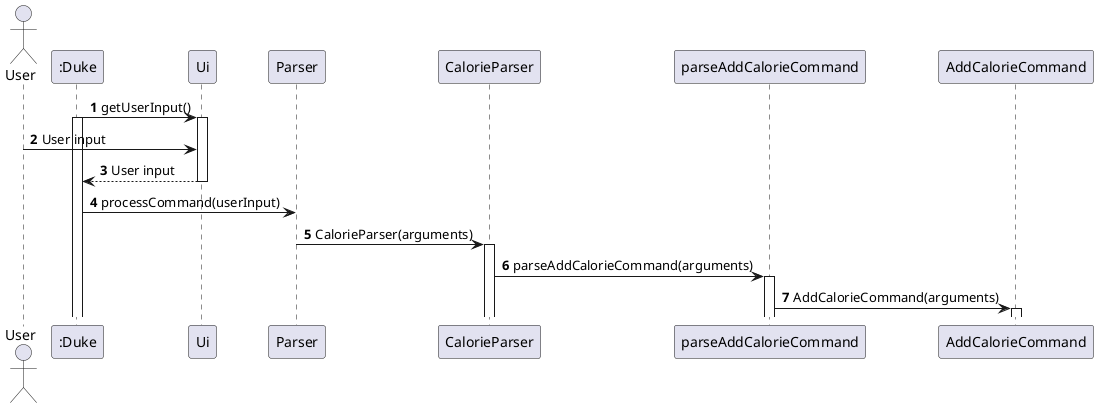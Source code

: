 @startuml
'https://plantuml.com/sequence-diagram

autonumber

actor User
participant ":Duke" as Duke

Duke -> Ui: getUserInput()
activate Duke
activate Ui
User -> Ui: User input
return User input
Duke -> Parser : processCommand(userInput)
Parser-> CalorieParser: CalorieParser(arguments)
activate CalorieParser
CalorieParser-> parseAddCalorieCommand : parseAddCalorieCommand(arguments)
activate parseAddCalorieCommand
parseAddCalorieCommand -> AddCalorieCommand:AddCalorieCommand(arguments)
activate AddCalorieCommand
@enduml